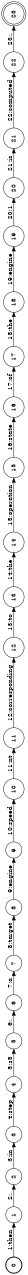 digraph FST {
rankdir = LR;
size = "8.5,11";
label = "";
center = 1;
orientation = Landscape;
ranksep = "0.4";
nodesep = "0.25";
0 [label = "0", shape = circle, style = bold, fontsize = 14]
	0 -> 1 [label = "1:then", fontsize = 14];
1 [label = "1", shape = circle, style = solid, fontsize = 14]
	1 -> 2 [label = "2:,", fontsize = 14];
2 [label = "2", shape = circle, style = solid, fontsize = 14]
	2 -> 3 [label = "3:in", fontsize = 14];
3 [label = "3", shape = circle, style = solid, fontsize = 14]
	3 -> 4 [label = "4:step", fontsize = 14];
4 [label = "4", shape = circle, style = solid, fontsize = 14]
	4 -> 5 [label = "5:s5", fontsize = 14];
5 [label = "5", shape = circle, style = solid, fontsize = 14]
	5 -> 6 [label = "6:,", fontsize = 14];
6 [label = "6", shape = circle, style = solid, fontsize = 14]
	6 -> 7 [label = "7:a", fontsize = 14];
7 [label = "7", shape = circle, style = solid, fontsize = 14]
	7 -> 8 [label = "8:target", fontsize = 14];
8 [label = "8", shape = circle, style = solid, fontsize = 14]
	8 -> 9 [label = "9:engine", fontsize = 14];
9 [label = "9", shape = circle, style = solid, fontsize = 14]
	9 -> 10 [label = "10:speed", fontsize = 14];
10 [label = "10", shape = circle, style = solid, fontsize = 14]
	10 -> 11 [label = "11:nt", fontsize = 14];
11 [label = "11", shape = circle, style = solid, fontsize = 14]
	11 -> 12 [label = "12:corresponding", fontsize = 14];
12 [label = "12", shape = circle, style = solid, fontsize = 14]
	12 -> 13 [label = "13:to", fontsize = 14];
13 [label = "13", shape = circle, style = solid, fontsize = 14]
	13 -> 14 [label = "14:the", fontsize = 14];
14 [label = "14", shape = circle, style = solid, fontsize = 14]
	14 -> 15 [label = "15:operation", fontsize = 14];
15 [label = "15", shape = circle, style = solid, fontsize = 14]
	15 -> 16 [label = "16:state", fontsize = 14];
16 [label = "16", shape = circle, style = solid, fontsize = 14]
	16 -> 17 [label = "17:of", fontsize = 14];
17 [label = "17", shape = circle, style = solid, fontsize = 14]
	17 -> 18 [label = "18:the", fontsize = 14];
18 [label = "18", shape = circle, style = solid, fontsize = 14]
	18 -> 19 [label = "19:engine", fontsize = 14];
19 [label = "19", shape = circle, style = solid, fontsize = 14]
	19 -> 20 [label = "20:1", fontsize = 14];
20 [label = "20", shape = circle, style = solid, fontsize = 14]
	20 -> 21 [label = "21:is", fontsize = 14];
21 [label = "21", shape = circle, style = solid, fontsize = 14]
	21 -> 22 [label = "22:computed", fontsize = 14];
22 [label = "22", shape = circle, style = solid, fontsize = 14]
	22 -> 23 [label = "23:.", fontsize = 14];
23 [label = "23", shape = doublecircle, style = solid, fontsize = 14]
}
